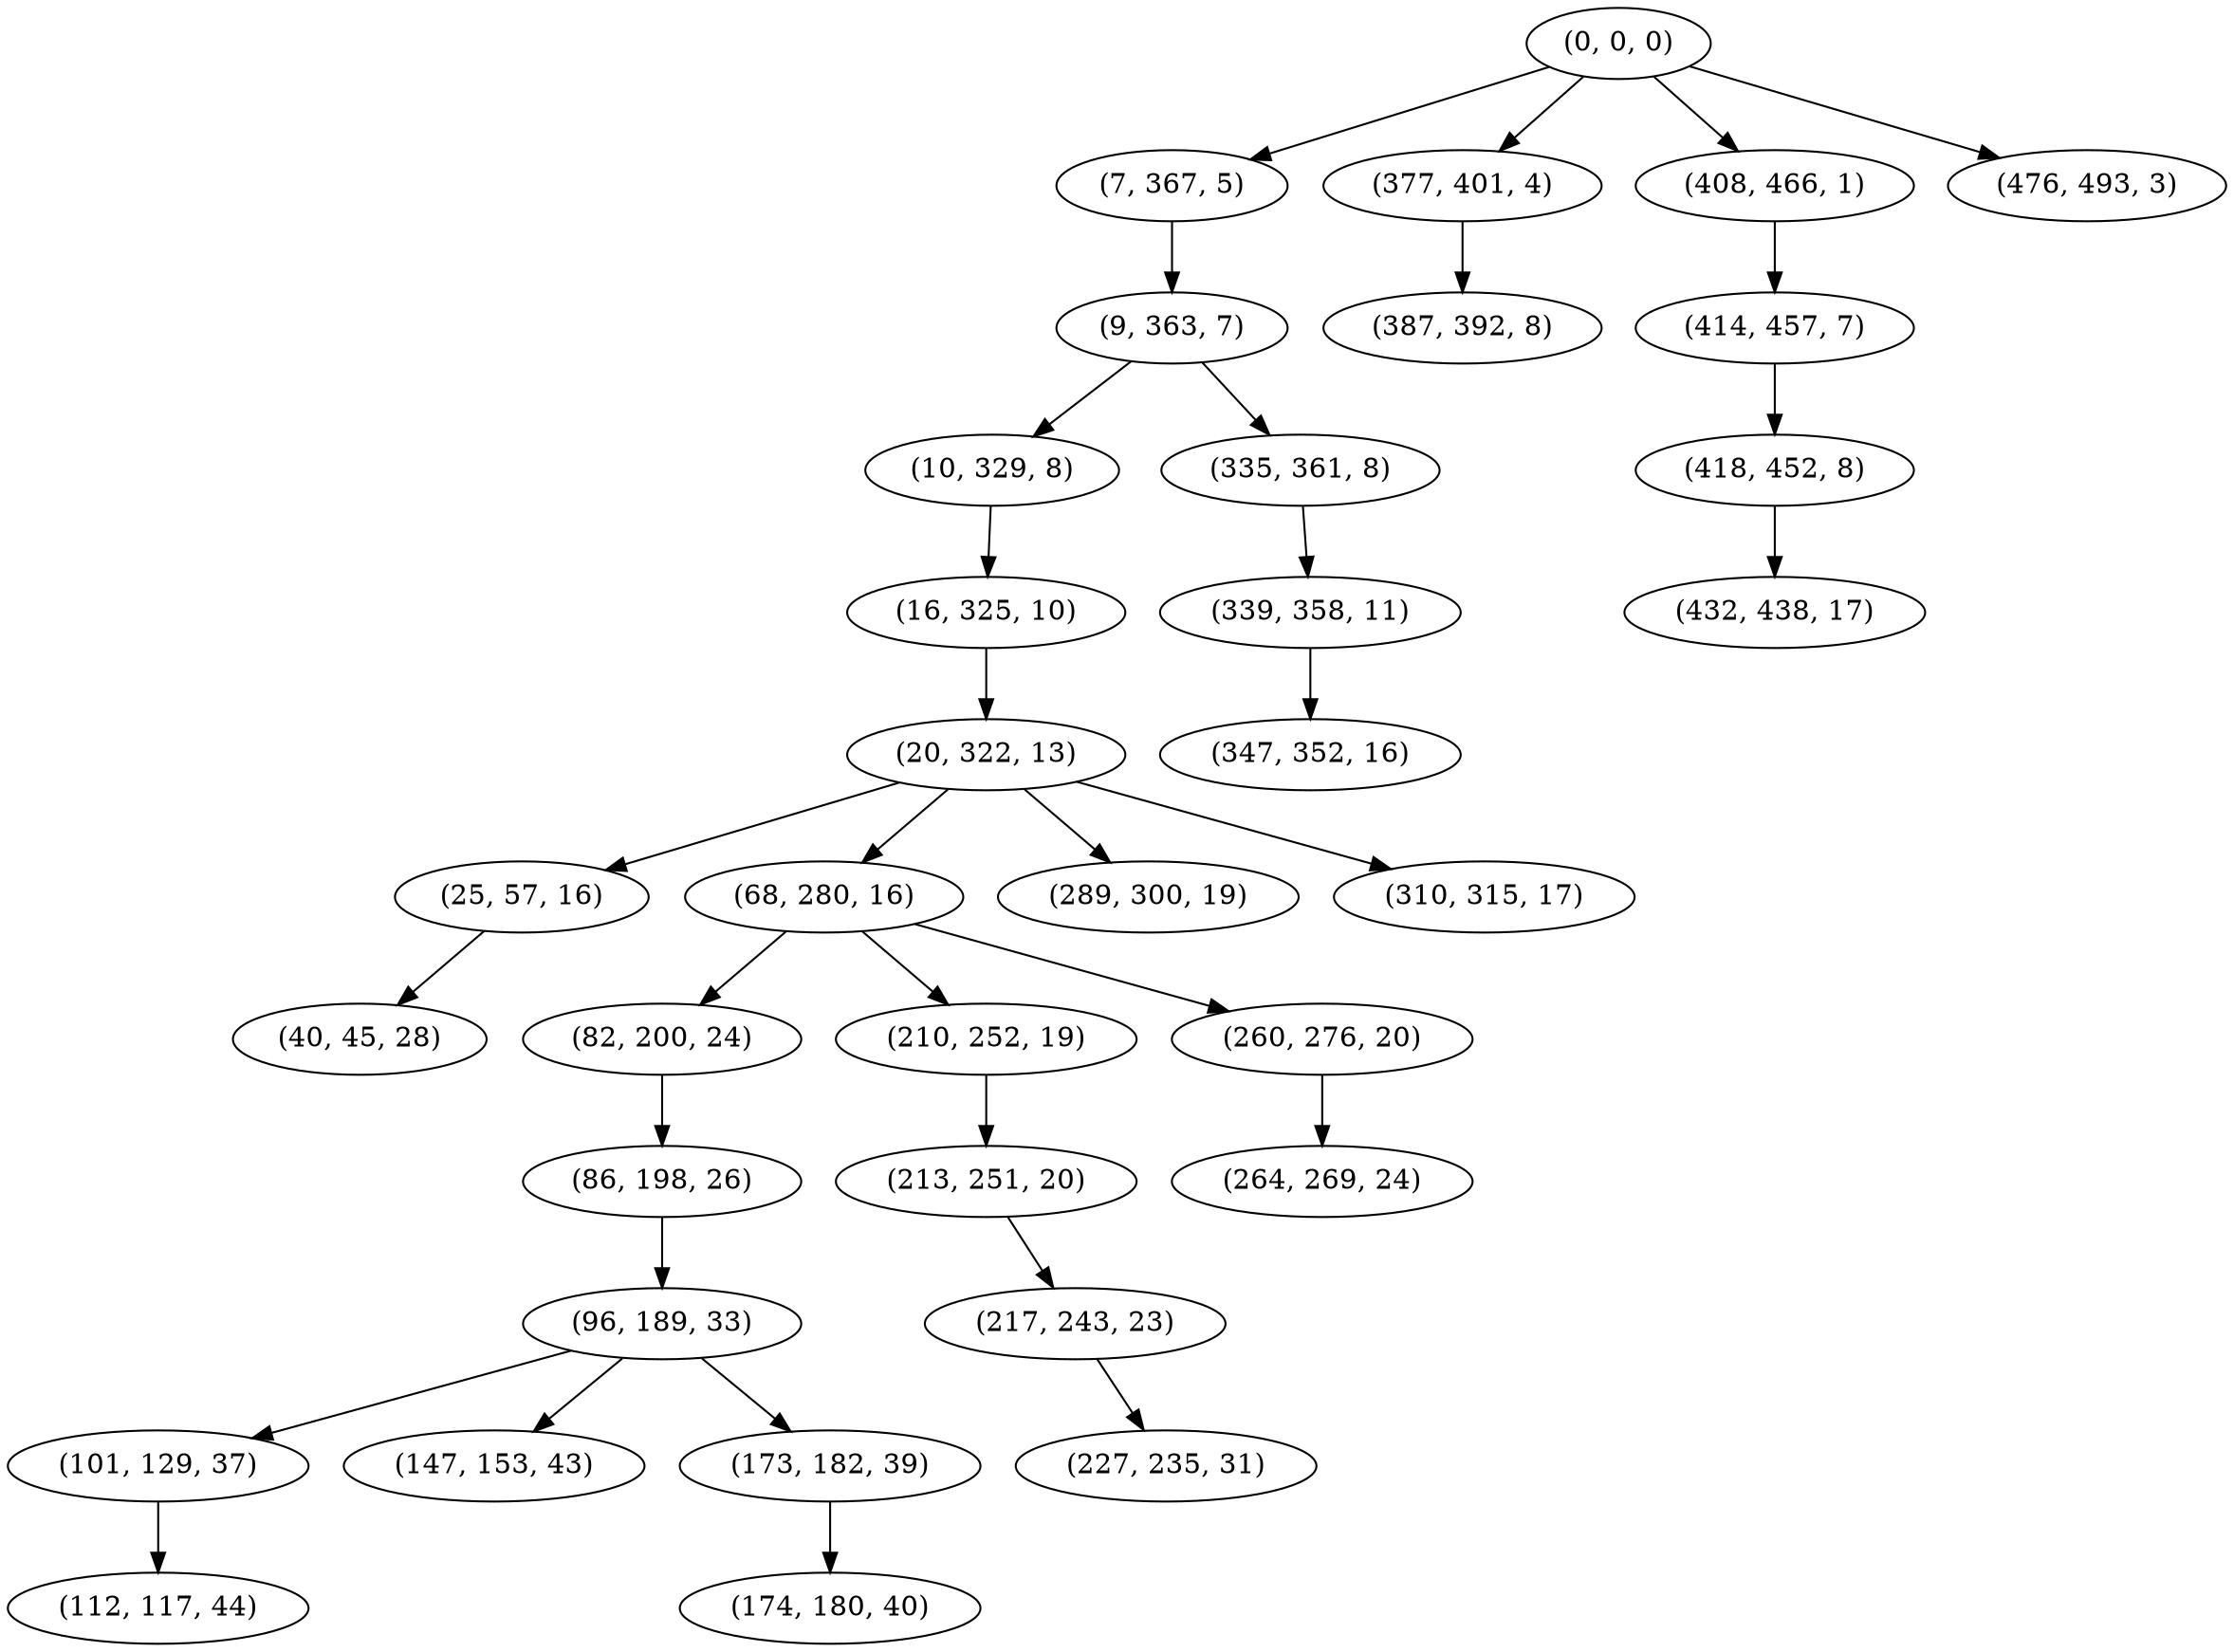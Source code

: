 digraph tree {
    "(0, 0, 0)";
    "(7, 367, 5)";
    "(9, 363, 7)";
    "(10, 329, 8)";
    "(16, 325, 10)";
    "(20, 322, 13)";
    "(25, 57, 16)";
    "(40, 45, 28)";
    "(68, 280, 16)";
    "(82, 200, 24)";
    "(86, 198, 26)";
    "(96, 189, 33)";
    "(101, 129, 37)";
    "(112, 117, 44)";
    "(147, 153, 43)";
    "(173, 182, 39)";
    "(174, 180, 40)";
    "(210, 252, 19)";
    "(213, 251, 20)";
    "(217, 243, 23)";
    "(227, 235, 31)";
    "(260, 276, 20)";
    "(264, 269, 24)";
    "(289, 300, 19)";
    "(310, 315, 17)";
    "(335, 361, 8)";
    "(339, 358, 11)";
    "(347, 352, 16)";
    "(377, 401, 4)";
    "(387, 392, 8)";
    "(408, 466, 1)";
    "(414, 457, 7)";
    "(418, 452, 8)";
    "(432, 438, 17)";
    "(476, 493, 3)";
    "(0, 0, 0)" -> "(7, 367, 5)";
    "(0, 0, 0)" -> "(377, 401, 4)";
    "(0, 0, 0)" -> "(408, 466, 1)";
    "(0, 0, 0)" -> "(476, 493, 3)";
    "(7, 367, 5)" -> "(9, 363, 7)";
    "(9, 363, 7)" -> "(10, 329, 8)";
    "(9, 363, 7)" -> "(335, 361, 8)";
    "(10, 329, 8)" -> "(16, 325, 10)";
    "(16, 325, 10)" -> "(20, 322, 13)";
    "(20, 322, 13)" -> "(25, 57, 16)";
    "(20, 322, 13)" -> "(68, 280, 16)";
    "(20, 322, 13)" -> "(289, 300, 19)";
    "(20, 322, 13)" -> "(310, 315, 17)";
    "(25, 57, 16)" -> "(40, 45, 28)";
    "(68, 280, 16)" -> "(82, 200, 24)";
    "(68, 280, 16)" -> "(210, 252, 19)";
    "(68, 280, 16)" -> "(260, 276, 20)";
    "(82, 200, 24)" -> "(86, 198, 26)";
    "(86, 198, 26)" -> "(96, 189, 33)";
    "(96, 189, 33)" -> "(101, 129, 37)";
    "(96, 189, 33)" -> "(147, 153, 43)";
    "(96, 189, 33)" -> "(173, 182, 39)";
    "(101, 129, 37)" -> "(112, 117, 44)";
    "(173, 182, 39)" -> "(174, 180, 40)";
    "(210, 252, 19)" -> "(213, 251, 20)";
    "(213, 251, 20)" -> "(217, 243, 23)";
    "(217, 243, 23)" -> "(227, 235, 31)";
    "(260, 276, 20)" -> "(264, 269, 24)";
    "(335, 361, 8)" -> "(339, 358, 11)";
    "(339, 358, 11)" -> "(347, 352, 16)";
    "(377, 401, 4)" -> "(387, 392, 8)";
    "(408, 466, 1)" -> "(414, 457, 7)";
    "(414, 457, 7)" -> "(418, 452, 8)";
    "(418, 452, 8)" -> "(432, 438, 17)";
}
